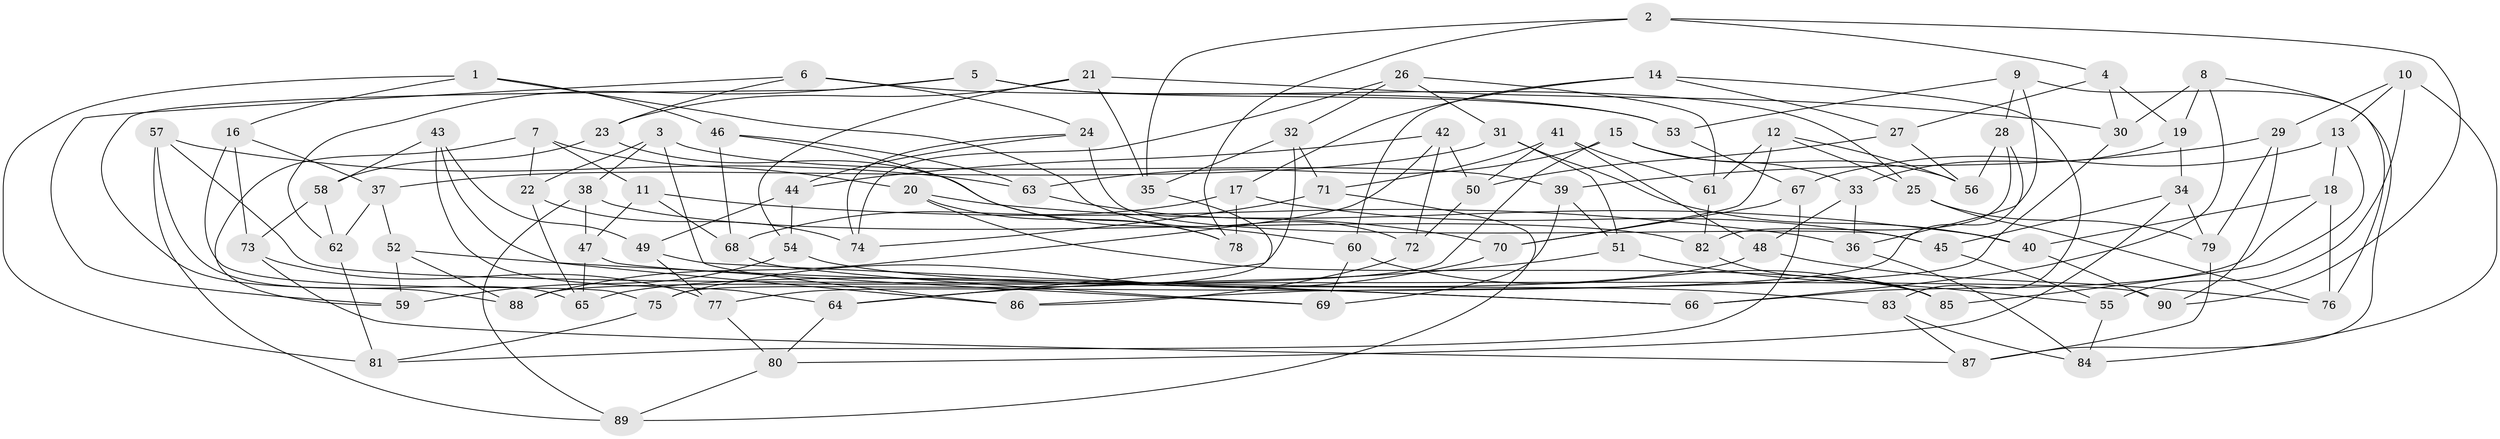 // Generated by graph-tools (version 1.1) at 2025/38/03/09/25 02:38:18]
// undirected, 90 vertices, 180 edges
graph export_dot {
graph [start="1"]
  node [color=gray90,style=filled];
  1;
  2;
  3;
  4;
  5;
  6;
  7;
  8;
  9;
  10;
  11;
  12;
  13;
  14;
  15;
  16;
  17;
  18;
  19;
  20;
  21;
  22;
  23;
  24;
  25;
  26;
  27;
  28;
  29;
  30;
  31;
  32;
  33;
  34;
  35;
  36;
  37;
  38;
  39;
  40;
  41;
  42;
  43;
  44;
  45;
  46;
  47;
  48;
  49;
  50;
  51;
  52;
  53;
  54;
  55;
  56;
  57;
  58;
  59;
  60;
  61;
  62;
  63;
  64;
  65;
  66;
  67;
  68;
  69;
  70;
  71;
  72;
  73;
  74;
  75;
  76;
  77;
  78;
  79;
  80;
  81;
  82;
  83;
  84;
  85;
  86;
  87;
  88;
  89;
  90;
  1 -- 16;
  1 -- 46;
  1 -- 81;
  1 -- 72;
  2 -- 90;
  2 -- 78;
  2 -- 35;
  2 -- 4;
  3 -- 39;
  3 -- 38;
  3 -- 22;
  3 -- 86;
  4 -- 30;
  4 -- 27;
  4 -- 19;
  5 -- 25;
  5 -- 53;
  5 -- 88;
  5 -- 62;
  6 -- 24;
  6 -- 23;
  6 -- 59;
  6 -- 53;
  7 -- 11;
  7 -- 59;
  7 -- 20;
  7 -- 22;
  8 -- 19;
  8 -- 66;
  8 -- 30;
  8 -- 76;
  9 -- 53;
  9 -- 36;
  9 -- 87;
  9 -- 28;
  10 -- 13;
  10 -- 84;
  10 -- 55;
  10 -- 29;
  11 -- 47;
  11 -- 36;
  11 -- 68;
  12 -- 25;
  12 -- 56;
  12 -- 70;
  12 -- 61;
  13 -- 67;
  13 -- 18;
  13 -- 85;
  14 -- 27;
  14 -- 17;
  14 -- 60;
  14 -- 83;
  15 -- 33;
  15 -- 56;
  15 -- 88;
  15 -- 63;
  16 -- 37;
  16 -- 73;
  16 -- 75;
  17 -- 45;
  17 -- 78;
  17 -- 68;
  18 -- 76;
  18 -- 66;
  18 -- 40;
  19 -- 34;
  19 -- 33;
  20 -- 85;
  20 -- 40;
  20 -- 78;
  21 -- 35;
  21 -- 30;
  21 -- 54;
  21 -- 23;
  22 -- 65;
  22 -- 74;
  23 -- 58;
  23 -- 60;
  24 -- 44;
  24 -- 74;
  24 -- 45;
  25 -- 79;
  25 -- 76;
  26 -- 31;
  26 -- 32;
  26 -- 74;
  26 -- 61;
  27 -- 50;
  27 -- 56;
  28 -- 77;
  28 -- 82;
  28 -- 56;
  29 -- 39;
  29 -- 79;
  29 -- 90;
  30 -- 86;
  31 -- 37;
  31 -- 51;
  31 -- 40;
  32 -- 71;
  32 -- 35;
  32 -- 75;
  33 -- 36;
  33 -- 48;
  34 -- 79;
  34 -- 80;
  34 -- 45;
  35 -- 64;
  36 -- 84;
  37 -- 52;
  37 -- 62;
  38 -- 82;
  38 -- 89;
  38 -- 47;
  39 -- 51;
  39 -- 69;
  40 -- 90;
  41 -- 50;
  41 -- 48;
  41 -- 61;
  41 -- 71;
  42 -- 50;
  42 -- 44;
  42 -- 88;
  42 -- 72;
  43 -- 64;
  43 -- 86;
  43 -- 49;
  43 -- 58;
  44 -- 54;
  44 -- 49;
  45 -- 55;
  46 -- 63;
  46 -- 78;
  46 -- 68;
  47 -- 69;
  47 -- 65;
  48 -- 65;
  48 -- 76;
  49 -- 66;
  49 -- 77;
  50 -- 72;
  51 -- 55;
  51 -- 64;
  52 -- 88;
  52 -- 59;
  52 -- 66;
  53 -- 67;
  54 -- 83;
  54 -- 59;
  55 -- 84;
  57 -- 89;
  57 -- 90;
  57 -- 63;
  57 -- 65;
  58 -- 62;
  58 -- 73;
  60 -- 69;
  60 -- 85;
  61 -- 82;
  62 -- 81;
  63 -- 70;
  64 -- 80;
  67 -- 70;
  67 -- 81;
  68 -- 69;
  70 -- 75;
  71 -- 74;
  71 -- 89;
  72 -- 86;
  73 -- 77;
  73 -- 87;
  75 -- 81;
  77 -- 80;
  79 -- 87;
  80 -- 89;
  82 -- 85;
  83 -- 84;
  83 -- 87;
}

